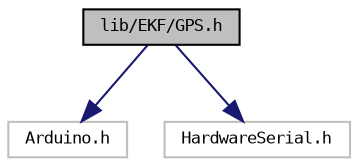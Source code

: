 digraph "lib/EKF/GPS.h"
{
 // LATEX_PDF_SIZE
  bgcolor="transparent";
  edge [fontname="DejaVuSansMono",fontsize="8",labelfontname="DejaVuSansMono",labelfontsize="8"];
  node [fontname="DejaVuSansMono",fontsize="8",shape=record];
  Node1 [label="lib/EKF/GPS.h",height=0.2,width=0.4,color="black", fillcolor="grey75", style="filled", fontcolor="black",tooltip="Simples Cabecalho de funcoes para leituras do GPS Last modified by: roney Last modified time: 31-Aug-..."];
  Node1 -> Node2 [color="midnightblue",fontsize="8",style="solid",fontname="DejaVuSansMono"];
  Node2 [label="Arduino.h",height=0.2,width=0.4,color="grey75",tooltip=" "];
  Node1 -> Node3 [color="midnightblue",fontsize="8",style="solid",fontname="DejaVuSansMono"];
  Node3 [label="HardwareSerial.h",height=0.2,width=0.4,color="grey75",tooltip=" "];
}
